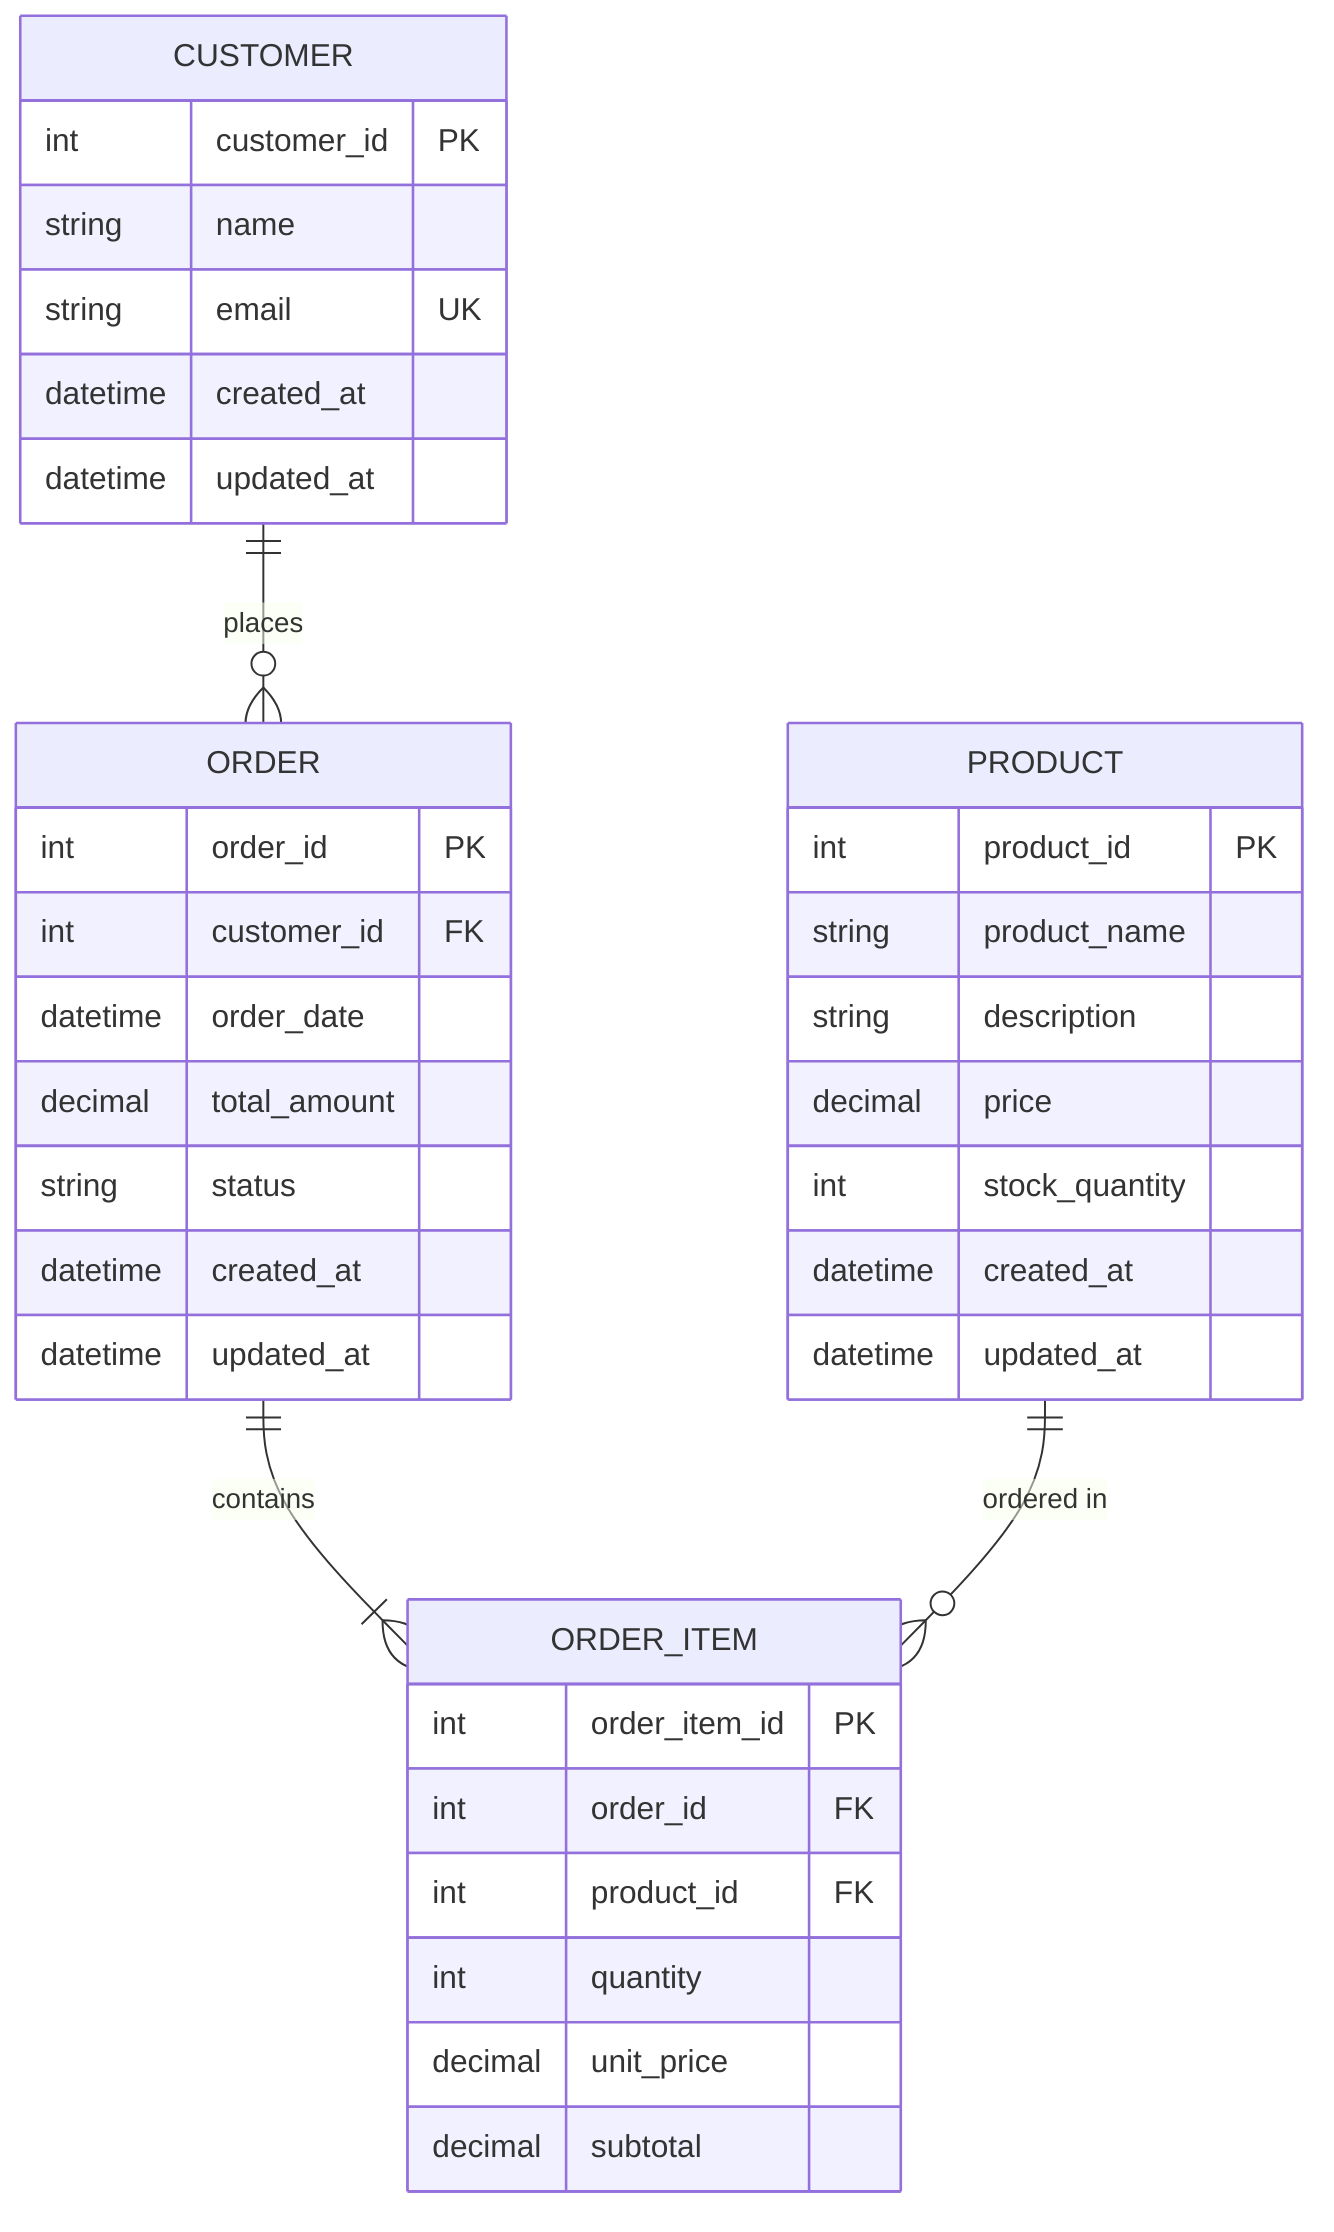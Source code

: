 erDiagram
    %% ER図テンプレート
    %% エンティティと関係性を定義します

    %% エンティティ定義例
    CUSTOMER ||--o{ ORDER : places
    CUSTOMER {
        int customer_id PK
        string name
        string email UK
        datetime created_at
        datetime updated_at
    }

    ORDER ||--|{ ORDER_ITEM : contains
    ORDER {
        int order_id PK
        int customer_id FK
        datetime order_date
        decimal total_amount
        string status
        datetime created_at
        datetime updated_at
    }

    PRODUCT ||--o{ ORDER_ITEM : "ordered in"
    PRODUCT {
        int product_id PK
        string product_name
        string description
        decimal price
        int stock_quantity
        datetime created_at
        datetime updated_at
    }

    ORDER_ITEM {
        int order_item_id PK
        int order_id FK
        int product_id FK
        int quantity
        decimal unit_price
        decimal subtotal
    }

    %% カーディナリティ記法
    %% ||--||  : 1対1
    %% ||--o{  : 1対0以上
    %% ||--|{  : 1対1以上
    %% }o--o{  : 0以上対0以上
    %% }|--|{  : 1以上対1以上